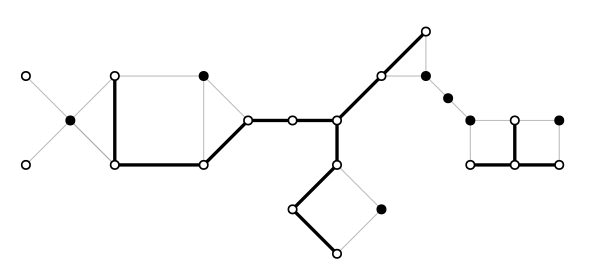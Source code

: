 <?xml version="1.0"?>
<!DOCTYPE ipe SYSTEM "ipe.dtd">
<ipe version="70005" creator="Ipe 7.1.4">
<info created="D:20160201213750" modified="D:20160202100041"/>
<ipestyle name="basic">
<symbol name="arrow/arc(spx)">
<path stroke="sym-stroke" fill="sym-stroke" pen="sym-pen">
0 0 m
-1 0.333 l
-1 -0.333 l
h
</path>
</symbol>
<symbol name="arrow/farc(spx)">
<path stroke="sym-stroke" fill="white" pen="sym-pen">
0 0 m
-1 0.333 l
-1 -0.333 l
h
</path>
</symbol>
<symbol name="mark/circle(sx)" transformations="translations">
<path fill="sym-stroke">
0.6 0 0 0.6 0 0 e
0.4 0 0 0.4 0 0 e
</path>
</symbol>
<symbol name="mark/disk(sx)" transformations="translations">
<path fill="sym-stroke">
0.6 0 0 0.6 0 0 e
</path>
</symbol>
<symbol name="mark/fdisk(sfx)" transformations="translations">
<group>
<path fill="sym-fill">
0.5 0 0 0.5 0 0 e
</path>
<path fill="sym-stroke" fillrule="eofill">
0.6 0 0 0.6 0 0 e
0.4 0 0 0.4 0 0 e
</path>
</group>
</symbol>
<symbol name="mark/box(sx)" transformations="translations">
<path fill="sym-stroke" fillrule="eofill">
-0.6 -0.6 m
0.6 -0.6 l
0.6 0.6 l
-0.6 0.6 l
h
-0.4 -0.4 m
0.4 -0.4 l
0.4 0.4 l
-0.4 0.4 l
h
</path>
</symbol>
<symbol name="mark/square(sx)" transformations="translations">
<path fill="sym-stroke">
-0.6 -0.6 m
0.6 -0.6 l
0.6 0.6 l
-0.6 0.6 l
h
</path>
</symbol>
<symbol name="mark/fsquare(sfx)" transformations="translations">
<group>
<path fill="sym-fill">
-0.5 -0.5 m
0.5 -0.5 l
0.5 0.5 l
-0.5 0.5 l
h
</path>
<path fill="sym-stroke" fillrule="eofill">
-0.6 -0.6 m
0.6 -0.6 l
0.6 0.6 l
-0.6 0.6 l
h
-0.4 -0.4 m
0.4 -0.4 l
0.4 0.4 l
-0.4 0.4 l
h
</path>
</group>
</symbol>
<symbol name="mark/cross(sx)" transformations="translations">
<group>
<path fill="sym-stroke">
-0.43 -0.57 m
0.57 0.43 l
0.43 0.57 l
-0.57 -0.43 l
h
</path>
<path fill="sym-stroke">
-0.43 0.57 m
0.57 -0.43 l
0.43 -0.57 l
-0.57 0.43 l
h
</path>
</group>
</symbol>
<symbol name="arrow/fnormal(spx)">
<path stroke="sym-stroke" fill="white" pen="sym-pen">
0 0 m
-1 0.333 l
-1 -0.333 l
h
</path>
</symbol>
<symbol name="arrow/pointed(spx)">
<path stroke="sym-stroke" fill="sym-stroke" pen="sym-pen">
0 0 m
-1 0.333 l
-0.8 0 l
-1 -0.333 l
h
</path>
</symbol>
<symbol name="arrow/fpointed(spx)">
<path stroke="sym-stroke" fill="white" pen="sym-pen">
0 0 m
-1 0.333 l
-0.8 0 l
-1 -0.333 l
h
</path>
</symbol>
<symbol name="arrow/linear(spx)">
<path stroke="sym-stroke" pen="sym-pen">
-1 0.333 m
0 0 l
-1 -0.333 l
</path>
</symbol>
<symbol name="arrow/fdouble(spx)">
<path stroke="sym-stroke" fill="white" pen="sym-pen">
0 0 m
-1 0.333 l
-1 -0.333 l
h
-1 0 m
-2 0.333 l
-2 -0.333 l
h
</path>
</symbol>
<symbol name="arrow/double(spx)">
<path stroke="sym-stroke" fill="sym-stroke" pen="sym-pen">
0 0 m
-1 0.333 l
-1 -0.333 l
h
-1 0 m
-2 0.333 l
-2 -0.333 l
h
</path>
</symbol>
<pen name="heavier" value="0.8"/>
<pen name="fat" value="1.2"/>
<pen name="ultrafat" value="2"/>
<symbolsize name="large" value="5"/>
<symbolsize name="small" value="2"/>
<symbolsize name="tiny" value="1.1"/>
<arrowsize name="large" value="10"/>
<arrowsize name="small" value="5"/>
<arrowsize name="tiny" value="3"/>
<color name="red" value="1 0 0"/>
<color name="green" value="0 1 0"/>
<color name="blue" value="0 0 1"/>
<color name="yellow" value="1 1 0"/>
<color name="orange" value="1 0.647 0"/>
<color name="gold" value="1 0.843 0"/>
<color name="purple" value="0.627 0.125 0.941"/>
<color name="gray" value="0.745"/>
<color name="brown" value="0.647 0.165 0.165"/>
<color name="navy" value="0 0 0.502"/>
<color name="pink" value="1 0.753 0.796"/>
<color name="seagreen" value="0.18 0.545 0.341"/>
<color name="turquoise" value="0.251 0.878 0.816"/>
<color name="violet" value="0.933 0.51 0.933"/>
<color name="darkblue" value="0 0 0.545"/>
<color name="darkcyan" value="0 0.545 0.545"/>
<color name="darkgray" value="0.663"/>
<color name="darkgreen" value="0 0.392 0"/>
<color name="darkmagenta" value="0.545 0 0.545"/>
<color name="darkorange" value="1 0.549 0"/>
<color name="darkred" value="0.545 0 0"/>
<color name="lightblue" value="0.678 0.847 0.902"/>
<color name="lightcyan" value="0.878 1 1"/>
<color name="lightgray" value="0.827"/>
<color name="lightgreen" value="0.565 0.933 0.565"/>
<color name="lightyellow" value="1 1 0.878"/>
<dashstyle name="dashed" value="[4] 0"/>
<dashstyle name="dotted" value="[1 3] 0"/>
<dashstyle name="dash dotted" value="[4 2 1 2] 0"/>
<dashstyle name="dash dot dotted" value="[4 2 1 2 1 2] 0"/>
<textsize name="large" value="\large"/>
<textsize name="small" value="\small"/>
<textsize name="tiny" value="\tiny"/>
<textsize name="Large" value="\Large"/>
<textsize name="LARGE" value="\LARGE"/>
<textsize name="huge" value="\huge"/>
<textsize name="Huge" value="\Huge"/>
<textsize name="footnote" value="\footnotesize"/>
<textstyle name="center" begin="\begin{center}" end="\end{center}"/>
<textstyle name="itemize" begin="\begin{itemize}" end="\end{itemize}"/>
<textstyle name="item" begin="\begin{itemize}\item{}" end="\end{itemize}"/>
<gridsize name="4 pts" value="4"/>
<gridsize name="8 pts (~3 mm)" value="8"/>
<gridsize name="16 pts (~6 mm)" value="16"/>
<gridsize name="32 pts (~12 mm)" value="32"/>
<gridsize name="10 pts (~3.5 mm)" value="10"/>
<gridsize name="20 pts (~7 mm)" value="20"/>
<gridsize name="14 pts (~5 mm)" value="14"/>
<gridsize name="28 pts (~10 mm)" value="28"/>
<gridsize name="56 pts (~20 mm)" value="56"/>
<anglesize name="90 deg" value="90"/>
<anglesize name="60 deg" value="60"/>
<anglesize name="45 deg" value="45"/>
<anglesize name="30 deg" value="30"/>
<anglesize name="22.5 deg" value="22.5"/>
<tiling name="falling" angle="-60" step="4" width="1"/>
<tiling name="rising" angle="30" step="4" width="1"/>
</ipestyle>
<page>
<layer name="alpha"/>
<layer name="beta"/>
<view layers="alpha" active="alpha"/>
<view layers="alpha beta" active="beta"/>
<group layer="alpha">
<path stroke="black" fill="white" pen="fat">
336 736 m
320 736 l
</path>
<path stroke="black" fill="white" pen="fat">
320 736 m
304 736 l
</path>
<path stroke="black" fill="white" pen="fat">
320 752 m
320 736 l
</path>
<path stroke="black" fill="white" pen="fat">
288 784 m
272 768 l
</path>
<path stroke="black" fill="white" pen="fat">
256 752 m
272 768 l
</path>
<path stroke="black" fill="white" pen="fat">
240 720 m
256 704 l
</path>
<path stroke="black" fill="white" pen="fat">
256 736 m
240 720 l
</path>
<path stroke="black" fill="white" pen="fat">
256 752 m
256 736 l
</path>
<path stroke="black" fill="white" pen="fat">
240 752 m
256 752 l
</path>
<path stroke="black" fill="white" pen="fat">
224 752 m
240 752 l
</path>
<path stroke="black" fill="white" pen="fat">
176 768 m
176 736 l
h
</path>
<path stroke="black" fill="white" pen="fat">
208 736 m
176 736 l
</path>
<path stroke="black" fill="white" pen="fat">
224 752 m
208 736 l
</path>
</group>
<path stroke="darkgray" fill="white">
176 736 m
160 752 l
</path>
<group>
<path stroke="gray" fill="white">
304 736 m
304 752 l
</path>
<path stroke="gray" fill="white">
320 752 m
336 752 l
</path>
<path stroke="gray" fill="white">
304 752 m
320 752 l
</path>
<path stroke="gray" fill="white">
288 768 m
304 752 l
</path>
<path stroke="gray" fill="white">
288 768 m
288 784 l
</path>
<path stroke="gray" fill="white">
272 768 m
288 768 l
</path>
<path stroke="gray" fill="white">
272 720 m
256 736 l
</path>
<path stroke="gray" fill="white">
256 704 m
272 720 l
</path>
<path stroke="gray" fill="white">
208 768 m
208 736 l
h
</path>
<path stroke="gray" fill="white">
208 768 m
224 752 l
</path>
<path stroke="gray" fill="white">
176 768 m
208 768 l
</path>
<path stroke="gray" fill="white">
160 752 m
176 768 l
</path>
<path stroke="gray" fill="white">
144 736 m
160 752 l
</path>
<path stroke="gray" fill="white">
144 768 m
160 752 l
</path>
<path stroke="gray" fill="white">
336 752 m
336 736 l
</path>
</group>
<path layer="beta" stroke="red">
208 768 m
176 784
160 752 s
</path>
<path stroke="red">
160 752 m
144 784
128 768
160 752 s
</path>
<path stroke="red">
160 752 m
128 736
144 720
160 752 s
</path>
<path stroke="red">
160 752 m
176 720
208 720
224 736
240 736
224 720
256 688
272 704
272 720 s
</path>
<path stroke="red">
272 720 m
272 752
288 768 s
</path>
<path stroke="red">
288 768 m
288 752
296 760 s
</path>
<path stroke="red">
296 760 m
288 752
304 752 s
</path>
<path stroke="red">
304 752 m
288 720
352 720
352 752
336 752 s
</path>
<path stroke="red">
336 752 m
320 768
304 752 s
</path>
<path stroke="red">
304 752 m
304 768
296 760 s
</path>
<path stroke="red">
296 760 m
304 768
288 768 s
</path>
<path stroke="red">
288 768 m
304 784
288 800
272 784
256 768
208 768 s
</path>
<use layer="alpha" name="mark/fdisk(sfx)" pos="160 752" size="normal" stroke="black" fill="black"/>
<use name="mark/fdisk(sfx)" pos="176 768" size="normal" stroke="black" fill="white"/>
<use name="mark/fdisk(sfx)" pos="208 768" size="normal" stroke="black" fill="black"/>
<use name="mark/fdisk(sfx)" pos="224 752" size="normal" stroke="black" fill="white"/>
<use name="mark/fdisk(sfx)" pos="208 736" size="normal" stroke="black" fill="white"/>
<use name="mark/fdisk(sfx)" pos="176 736" size="normal" stroke="black" fill="white"/>
<use name="mark/fdisk(sfx)" pos="144 768" size="normal" stroke="black" fill="white"/>
<use name="mark/fdisk(sfx)" pos="144 736" size="normal" stroke="black" fill="white"/>
<use name="mark/fdisk(sfx)" pos="240 752" size="normal" stroke="black" fill="white"/>
<use name="mark/fdisk(sfx)" pos="256 752" size="normal" stroke="black" fill="white"/>
<use name="mark/fdisk(sfx)" pos="256 736" size="normal" stroke="black" fill="white"/>
<use name="mark/fdisk(sfx)" pos="240 720" size="normal" stroke="black" fill="white"/>
<use name="mark/fdisk(sfx)" pos="272 720" size="normal" stroke="black" fill="black"/>
<use name="mark/fdisk(sfx)" pos="256 704" size="normal" stroke="black" fill="white"/>
<use name="mark/fdisk(sfx)" pos="272 768" size="normal" stroke="black" fill="white"/>
<use name="mark/fdisk(sfx)" pos="288 768" size="normal" stroke="black" fill="black"/>
<use name="mark/fdisk(sfx)" pos="288 784" size="normal" stroke="black" fill="white"/>
<use name="mark/fdisk(sfx)" pos="304 752" size="normal" stroke="black" fill="black"/>
<use name="mark/fdisk(sfx)" pos="320 752" size="normal" stroke="black" fill="white"/>
<use name="mark/fdisk(sfx)" pos="320 736" size="normal" stroke="black" fill="white"/>
<use name="mark/fdisk(sfx)" pos="304 736" size="normal" stroke="black" fill="white"/>
<use name="mark/fdisk(sfx)" pos="336 752" size="normal" stroke="black" fill="black"/>
<use name="mark/fdisk(sfx)" pos="336 736" size="normal" stroke="black" fill="white"/>
<use matrix="1 0 0 1 8 8" name="mark/fdisk(sfx)" pos="288 752" size="normal" stroke="black" fill="black"/>
</page>
</ipe>
